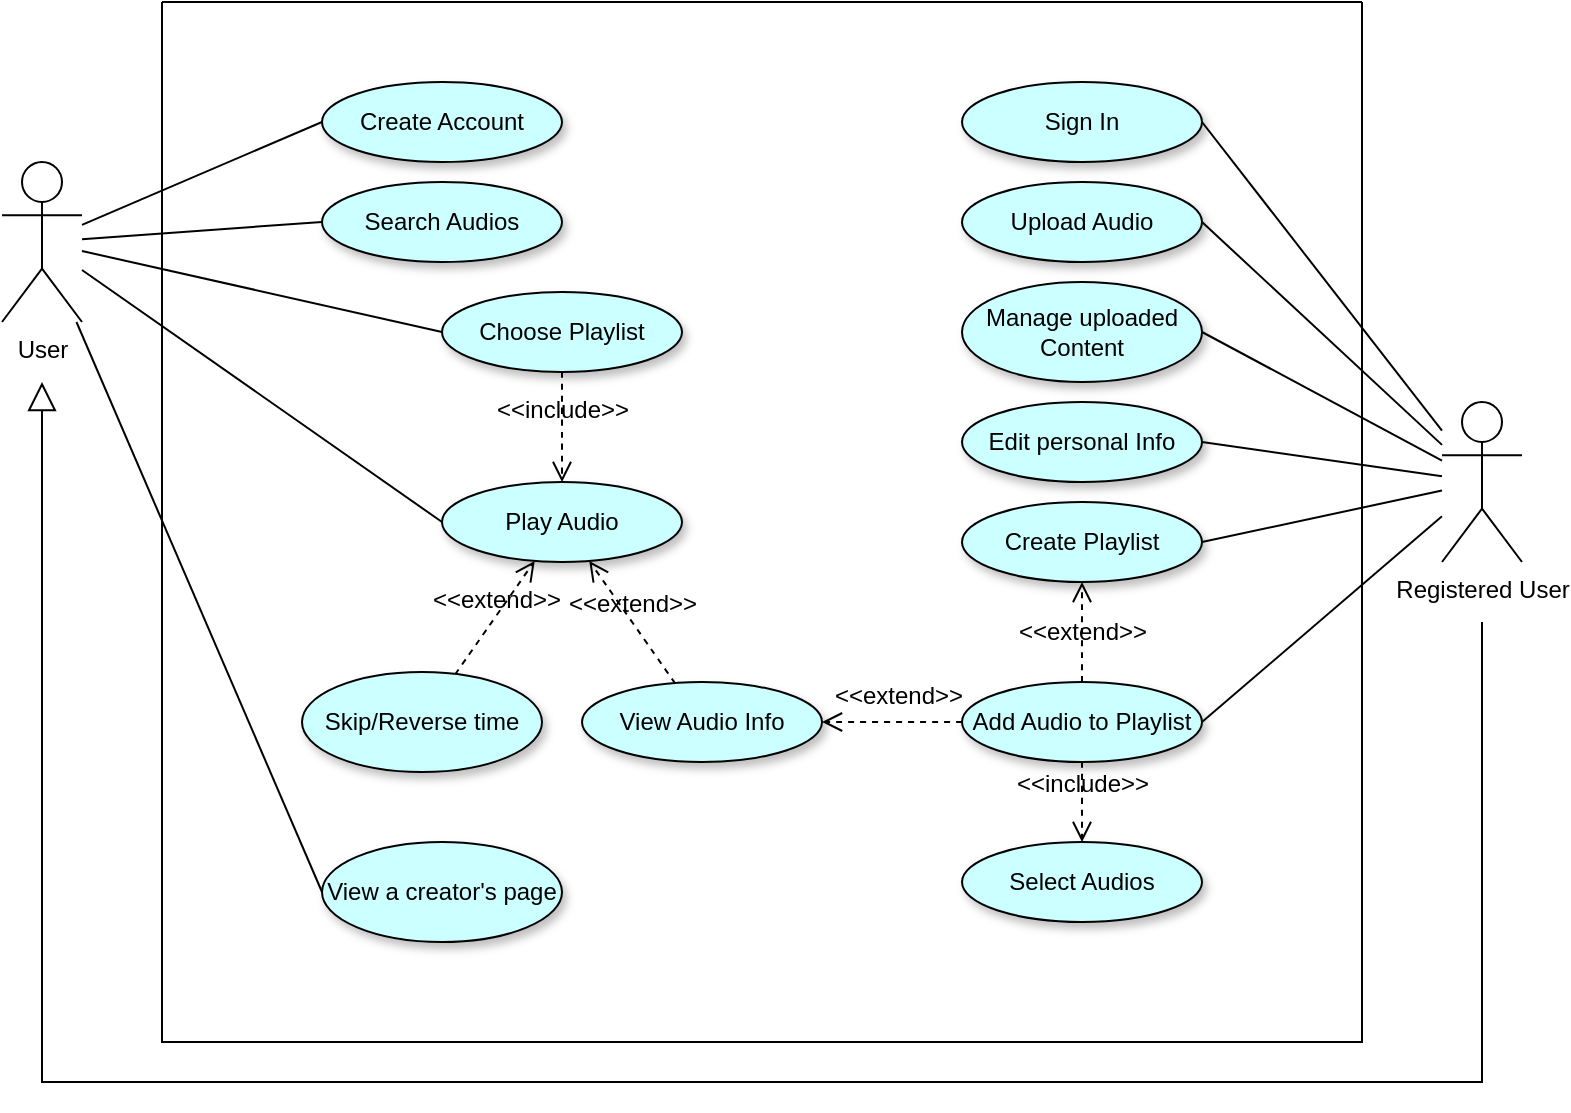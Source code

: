 <mxfile version="24.4.2" type="github">
  <diagram name="Page-1" id="jrwQYix80AqKBRS3dF1l">
    <mxGraphModel dx="1824" dy="1193" grid="1" gridSize="10" guides="1" tooltips="1" connect="1" arrows="1" fold="1" page="0" pageScale="1" pageWidth="850" pageHeight="1100" math="0" shadow="0">
      <root>
        <mxCell id="0" />
        <mxCell id="1" parent="0" />
        <mxCell id="ENpR0SlxcovqX8DCcxiT-2" value="" style="swimlane;startSize=0;movable=0;fillStyle=auto;shadow=0;" parent="1" vertex="1">
          <mxGeometry x="-80" y="-120" width="600" height="520" as="geometry">
            <mxRectangle x="-80" y="-120" width="50" height="40" as="alternateBounds" />
          </mxGeometry>
        </mxCell>
        <mxCell id="ENpR0SlxcovqX8DCcxiT-6" value="Create Account" style="ellipse;whiteSpace=wrap;html=1;shadow=1;fillColor=#CCFFFF;" parent="ENpR0SlxcovqX8DCcxiT-2" vertex="1">
          <mxGeometry x="80" y="40" width="120" height="40" as="geometry" />
        </mxCell>
        <mxCell id="ENpR0SlxcovqX8DCcxiT-11" value="Search Audios" style="ellipse;whiteSpace=wrap;html=1;shadow=1;fillColor=#CCFFFF;" parent="ENpR0SlxcovqX8DCcxiT-2" vertex="1">
          <mxGeometry x="80" y="90" width="120" height="40" as="geometry" />
        </mxCell>
        <mxCell id="ENpR0SlxcovqX8DCcxiT-12" value="Play Audio" style="ellipse;whiteSpace=wrap;html=1;shadow=1;fillColor=#CCFFFF;" parent="ENpR0SlxcovqX8DCcxiT-2" vertex="1">
          <mxGeometry x="140" y="240" width="120" height="40" as="geometry" />
        </mxCell>
        <mxCell id="ENpR0SlxcovqX8DCcxiT-14" value="Upload Audio" style="ellipse;whiteSpace=wrap;html=1;shadow=1;fillColor=#CCFFFF;" parent="ENpR0SlxcovqX8DCcxiT-2" vertex="1">
          <mxGeometry x="400" y="90" width="120" height="40" as="geometry" />
        </mxCell>
        <mxCell id="ENpR0SlxcovqX8DCcxiT-13" value="Manage uploaded Content" style="ellipse;whiteSpace=wrap;html=1;shadow=1;fillColor=#CCFFFF;" parent="ENpR0SlxcovqX8DCcxiT-2" vertex="1">
          <mxGeometry x="400" y="140" width="120" height="50" as="geometry" />
        </mxCell>
        <mxCell id="ENpR0SlxcovqX8DCcxiT-7" value="Sign In" style="ellipse;whiteSpace=wrap;html=1;shadow=1;fillColor=#CCFFFF;" parent="ENpR0SlxcovqX8DCcxiT-2" vertex="1">
          <mxGeometry x="400" y="40" width="120" height="40" as="geometry" />
        </mxCell>
        <mxCell id="ENpR0SlxcovqX8DCcxiT-28" value="View a creator&#39;s page" style="ellipse;whiteSpace=wrap;html=1;shadow=1;fillColor=#CCFFFF;" parent="ENpR0SlxcovqX8DCcxiT-2" vertex="1">
          <mxGeometry x="80" y="420" width="120" height="50" as="geometry" />
        </mxCell>
        <mxCell id="ENpR0SlxcovqX8DCcxiT-30" value="Edit personal Info" style="ellipse;whiteSpace=wrap;html=1;shadow=1;fillColor=#CCFFFF;" parent="ENpR0SlxcovqX8DCcxiT-2" vertex="1">
          <mxGeometry x="400" y="200" width="120" height="40" as="geometry" />
        </mxCell>
        <mxCell id="ENpR0SlxcovqX8DCcxiT-32" value="Create Playlist" style="ellipse;whiteSpace=wrap;html=1;shadow=1;fillColor=#CCFFFF;" parent="ENpR0SlxcovqX8DCcxiT-2" vertex="1">
          <mxGeometry x="400" y="250" width="120" height="40" as="geometry" />
        </mxCell>
        <mxCell id="ENpR0SlxcovqX8DCcxiT-35" value="Select Audios" style="ellipse;whiteSpace=wrap;html=1;shadow=1;fillColor=#CCFFFF;" parent="ENpR0SlxcovqX8DCcxiT-2" vertex="1">
          <mxGeometry x="400" y="420" width="120" height="40" as="geometry" />
        </mxCell>
        <mxCell id="ENpR0SlxcovqX8DCcxiT-38" value="Choose Playlist" style="ellipse;whiteSpace=wrap;html=1;shadow=1;fillColor=#CCFFFF;" parent="ENpR0SlxcovqX8DCcxiT-2" vertex="1">
          <mxGeometry x="140" y="145" width="120" height="40" as="geometry" />
        </mxCell>
        <mxCell id="ENpR0SlxcovqX8DCcxiT-42" value="View Audio Info" style="ellipse;whiteSpace=wrap;html=1;shadow=1;fillColor=#CCFFFF;" parent="ENpR0SlxcovqX8DCcxiT-2" vertex="1">
          <mxGeometry x="210" y="340" width="120" height="40" as="geometry" />
        </mxCell>
        <mxCell id="ENpR0SlxcovqX8DCcxiT-50" value="&amp;lt;&amp;lt;include&amp;gt;&amp;gt;" style="html=1;verticalAlign=bottom;labelBackgroundColor=none;endArrow=open;endFill=0;dashed=1;rounded=0;fontSize=12;startSize=8;endSize=8;curved=1;" parent="ENpR0SlxcovqX8DCcxiT-2" source="ENpR0SlxcovqX8DCcxiT-38" target="ENpR0SlxcovqX8DCcxiT-12" edge="1">
          <mxGeometry width="160" relative="1" as="geometry">
            <mxPoint x="288" y="243" as="sourcePoint" />
            <mxPoint x="182" y="187" as="targetPoint" />
          </mxGeometry>
        </mxCell>
        <mxCell id="ENpR0SlxcovqX8DCcxiT-51" value="&amp;lt;&amp;lt;include&amp;gt;&amp;gt;" style="html=1;verticalAlign=bottom;labelBackgroundColor=none;endArrow=open;endFill=0;dashed=1;rounded=0;fontSize=12;startSize=8;endSize=8;curved=1;" parent="ENpR0SlxcovqX8DCcxiT-2" source="ENpR0SlxcovqX8DCcxiT-55" target="ENpR0SlxcovqX8DCcxiT-35" edge="1">
          <mxGeometry width="160" relative="1" as="geometry">
            <mxPoint x="309.5" y="390" as="sourcePoint" />
            <mxPoint x="309.5" y="330" as="targetPoint" />
          </mxGeometry>
        </mxCell>
        <mxCell id="ENpR0SlxcovqX8DCcxiT-52" value="&amp;lt;&amp;lt;extend&amp;gt;&amp;gt;" style="html=1;verticalAlign=bottom;labelBackgroundColor=none;endArrow=open;endFill=0;dashed=1;rounded=0;fontSize=12;startSize=8;endSize=8;curved=1;" parent="ENpR0SlxcovqX8DCcxiT-2" source="ENpR0SlxcovqX8DCcxiT-42" target="ENpR0SlxcovqX8DCcxiT-12" edge="1">
          <mxGeometry width="160" relative="1" as="geometry">
            <mxPoint x="180" y="350" as="sourcePoint" />
            <mxPoint x="340" y="350" as="targetPoint" />
          </mxGeometry>
        </mxCell>
        <mxCell id="ENpR0SlxcovqX8DCcxiT-53" value="Skip/Reverse time" style="ellipse;whiteSpace=wrap;html=1;shadow=1;fillColor=#CCFFFF;" parent="ENpR0SlxcovqX8DCcxiT-2" vertex="1">
          <mxGeometry x="70" y="335" width="120" height="50" as="geometry" />
        </mxCell>
        <mxCell id="ENpR0SlxcovqX8DCcxiT-54" value="&amp;lt;&amp;lt;extend&amp;gt;&amp;gt;" style="html=1;verticalAlign=bottom;labelBackgroundColor=none;endArrow=open;endFill=0;dashed=1;rounded=0;fontSize=12;startSize=8;endSize=8;curved=1;" parent="ENpR0SlxcovqX8DCcxiT-2" source="ENpR0SlxcovqX8DCcxiT-53" target="ENpR0SlxcovqX8DCcxiT-12" edge="1">
          <mxGeometry width="160" relative="1" as="geometry">
            <mxPoint x="264" y="233" as="sourcePoint" />
            <mxPoint x="181" y="187" as="targetPoint" />
          </mxGeometry>
        </mxCell>
        <mxCell id="ENpR0SlxcovqX8DCcxiT-55" value="Add Audio to Playlist" style="ellipse;whiteSpace=wrap;html=1;shadow=1;fillColor=#CCFFFF;" parent="ENpR0SlxcovqX8DCcxiT-2" vertex="1">
          <mxGeometry x="400" y="340" width="120" height="40" as="geometry" />
        </mxCell>
        <mxCell id="ENpR0SlxcovqX8DCcxiT-57" value="&amp;lt;&amp;lt;extend&amp;gt;&amp;gt;" style="html=1;verticalAlign=bottom;labelBackgroundColor=none;endArrow=open;endFill=0;dashed=1;rounded=0;fontSize=12;startSize=8;endSize=8;curved=1;exitX=0.5;exitY=0;exitDx=0;exitDy=0;entryX=0.5;entryY=1;entryDx=0;entryDy=0;" parent="ENpR0SlxcovqX8DCcxiT-2" source="ENpR0SlxcovqX8DCcxiT-55" target="ENpR0SlxcovqX8DCcxiT-32" edge="1">
          <mxGeometry x="-0.333" width="160" relative="1" as="geometry">
            <mxPoint x="266" y="301" as="sourcePoint" />
            <mxPoint x="224" y="239" as="targetPoint" />
            <mxPoint as="offset" />
          </mxGeometry>
        </mxCell>
        <mxCell id="ENpR0SlxcovqX8DCcxiT-58" value="&amp;lt;&amp;lt;extend&amp;gt;&amp;gt;" style="html=1;verticalAlign=bottom;labelBackgroundColor=none;endArrow=open;endFill=0;dashed=1;rounded=0;fontSize=12;startSize=8;endSize=8;curved=1;" parent="ENpR0SlxcovqX8DCcxiT-2" source="ENpR0SlxcovqX8DCcxiT-55" target="ENpR0SlxcovqX8DCcxiT-42" edge="1">
          <mxGeometry x="-0.092" y="-4" width="160" relative="1" as="geometry">
            <mxPoint x="470" y="395" as="sourcePoint" />
            <mxPoint x="470" y="350" as="targetPoint" />
            <mxPoint as="offset" />
          </mxGeometry>
        </mxCell>
        <mxCell id="ENpR0SlxcovqX8DCcxiT-8" style="edgeStyle=none;curved=1;rounded=0;orthogonalLoop=1;jettySize=auto;html=1;entryX=0;entryY=0.5;entryDx=0;entryDy=0;fontSize=12;startSize=8;endSize=8;endArrow=none;endFill=0;" parent="1" source="ENpR0SlxcovqX8DCcxiT-3" target="ENpR0SlxcovqX8DCcxiT-6" edge="1">
          <mxGeometry relative="1" as="geometry" />
        </mxCell>
        <mxCell id="ENpR0SlxcovqX8DCcxiT-21" style="edgeStyle=none;curved=1;rounded=0;orthogonalLoop=1;jettySize=auto;html=1;fontSize=12;startSize=8;endSize=8;entryX=0;entryY=0.5;entryDx=0;entryDy=0;endArrow=none;endFill=0;" parent="1" source="ENpR0SlxcovqX8DCcxiT-3" target="ENpR0SlxcovqX8DCcxiT-11" edge="1">
          <mxGeometry relative="1" as="geometry" />
        </mxCell>
        <mxCell id="ENpR0SlxcovqX8DCcxiT-22" style="edgeStyle=none;curved=1;rounded=0;orthogonalLoop=1;jettySize=auto;html=1;entryX=0;entryY=0.5;entryDx=0;entryDy=0;fontSize=12;startSize=8;endSize=8;endArrow=none;endFill=0;" parent="1" source="ENpR0SlxcovqX8DCcxiT-3" target="ENpR0SlxcovqX8DCcxiT-12" edge="1">
          <mxGeometry relative="1" as="geometry" />
        </mxCell>
        <mxCell id="ENpR0SlxcovqX8DCcxiT-33" style="edgeStyle=none;curved=1;rounded=0;orthogonalLoop=1;jettySize=auto;html=1;entryX=0;entryY=0.5;entryDx=0;entryDy=0;fontSize=12;startSize=8;endSize=8;endArrow=none;endFill=0;" parent="1" source="ENpR0SlxcovqX8DCcxiT-3" target="ENpR0SlxcovqX8DCcxiT-28" edge="1">
          <mxGeometry relative="1" as="geometry" />
        </mxCell>
        <mxCell id="ENpR0SlxcovqX8DCcxiT-39" style="edgeStyle=none;curved=1;rounded=0;orthogonalLoop=1;jettySize=auto;html=1;entryX=0;entryY=0.5;entryDx=0;entryDy=0;fontSize=12;startSize=8;endSize=8;endArrow=none;endFill=0;" parent="1" source="ENpR0SlxcovqX8DCcxiT-3" target="ENpR0SlxcovqX8DCcxiT-38" edge="1">
          <mxGeometry relative="1" as="geometry" />
        </mxCell>
        <mxCell id="ENpR0SlxcovqX8DCcxiT-3" value="User" style="shape=umlActor;verticalLabelPosition=bottom;verticalAlign=top;html=1;outlineConnect=0;" parent="1" vertex="1">
          <mxGeometry x="-160" y="-40" width="40" height="80" as="geometry" />
        </mxCell>
        <mxCell id="ENpR0SlxcovqX8DCcxiT-19" style="edgeStyle=none;curved=0;rounded=0;orthogonalLoop=1;jettySize=auto;html=1;fontSize=12;startSize=8;endSize=12;endArrow=block;endFill=0;strokeWidth=1;" parent="1" edge="1">
          <mxGeometry relative="1" as="geometry">
            <mxPoint x="580" y="190" as="sourcePoint" />
            <mxPoint x="-140" y="70" as="targetPoint" />
            <Array as="points">
              <mxPoint x="580" y="420" />
              <mxPoint x="-140" y="420" />
            </Array>
          </mxGeometry>
        </mxCell>
        <mxCell id="ENpR0SlxcovqX8DCcxiT-34" style="edgeStyle=none;curved=1;rounded=0;orthogonalLoop=1;jettySize=auto;html=1;entryX=1;entryY=0.5;entryDx=0;entryDy=0;fontSize=12;startSize=8;endSize=8;endArrow=none;endFill=0;" parent="1" source="ENpR0SlxcovqX8DCcxiT-15" target="ENpR0SlxcovqX8DCcxiT-32" edge="1">
          <mxGeometry relative="1" as="geometry" />
        </mxCell>
        <mxCell id="ENpR0SlxcovqX8DCcxiT-15" value="Registered User" style="shape=umlActor;verticalLabelPosition=bottom;verticalAlign=top;html=1;outlineConnect=0;" parent="1" vertex="1">
          <mxGeometry x="560" y="80" width="40" height="80" as="geometry" />
        </mxCell>
        <mxCell id="ENpR0SlxcovqX8DCcxiT-24" style="edgeStyle=none;curved=1;rounded=0;orthogonalLoop=1;jettySize=auto;html=1;entryX=1;entryY=0.5;entryDx=0;entryDy=0;fontSize=12;startSize=8;endSize=8;endArrow=none;endFill=0;" parent="1" source="ENpR0SlxcovqX8DCcxiT-15" target="ENpR0SlxcovqX8DCcxiT-14" edge="1">
          <mxGeometry relative="1" as="geometry" />
        </mxCell>
        <mxCell id="ENpR0SlxcovqX8DCcxiT-25" style="edgeStyle=none;curved=1;rounded=0;orthogonalLoop=1;jettySize=auto;html=1;entryX=1;entryY=0.5;entryDx=0;entryDy=0;fontSize=12;startSize=8;endSize=8;endArrow=none;endFill=0;" parent="1" source="ENpR0SlxcovqX8DCcxiT-15" target="ENpR0SlxcovqX8DCcxiT-13" edge="1">
          <mxGeometry relative="1" as="geometry" />
        </mxCell>
        <mxCell id="ENpR0SlxcovqX8DCcxiT-27" style="edgeStyle=none;curved=1;rounded=0;orthogonalLoop=1;jettySize=auto;html=1;entryX=1;entryY=0.5;entryDx=0;entryDy=0;fontSize=12;startSize=8;endSize=8;endArrow=none;endFill=0;" parent="1" source="ENpR0SlxcovqX8DCcxiT-15" target="ENpR0SlxcovqX8DCcxiT-7" edge="1">
          <mxGeometry relative="1" as="geometry" />
        </mxCell>
        <mxCell id="ENpR0SlxcovqX8DCcxiT-29" style="edgeStyle=none;curved=1;rounded=0;orthogonalLoop=1;jettySize=auto;html=1;fontSize=12;startSize=8;endSize=8;entryX=1;entryY=0.5;entryDx=0;entryDy=0;endArrow=none;endFill=0;" parent="1" source="ENpR0SlxcovqX8DCcxiT-15" target="ENpR0SlxcovqX8DCcxiT-30" edge="1">
          <mxGeometry relative="1" as="geometry">
            <mxPoint x="320" y="160" as="targetPoint" />
          </mxGeometry>
        </mxCell>
        <mxCell id="ENpR0SlxcovqX8DCcxiT-56" style="edgeStyle=none;curved=1;rounded=0;orthogonalLoop=1;jettySize=auto;html=1;entryX=1;entryY=0.5;entryDx=0;entryDy=0;fontSize=12;startSize=8;endSize=8;endArrow=none;endFill=0;" parent="1" source="ENpR0SlxcovqX8DCcxiT-15" target="ENpR0SlxcovqX8DCcxiT-55" edge="1">
          <mxGeometry relative="1" as="geometry">
            <mxPoint x="540" y="112" as="sourcePoint" />
            <mxPoint x="450" y="210" as="targetPoint" />
          </mxGeometry>
        </mxCell>
      </root>
    </mxGraphModel>
  </diagram>
</mxfile>
